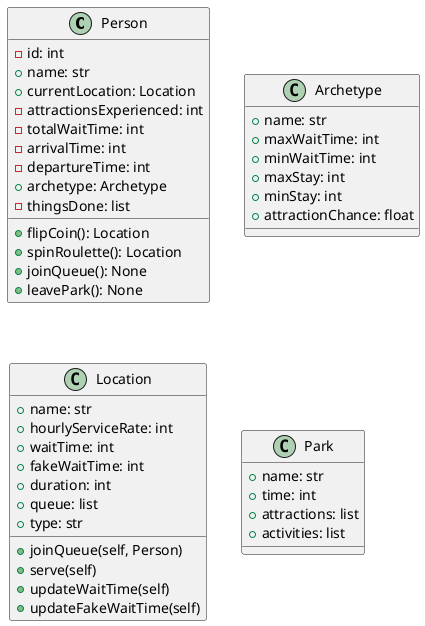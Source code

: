 @startuml

     ' skinparam style strictuml
     skinparam defaultTextAlignment center

     ' Class Declaration
     class Person {
          ' Variables
          -id: int
          +name: str
          +currentLocation: Location
          -attractionsExperienced: int
          -totalWaitTime: int
          -arrivalTime: int
          -departureTime: int
          +archetype: Archetype
          -thingsDone: list

          ' Methods
          +flipCoin(): Location
          +spinRoulette(): Location
          +joinQueue(): None
          +leavePark(): None
     }

     class Archetype {
          ' Variables
          +name: str
          +maxWaitTime: int
          +minWaitTime: int
          +maxStay: int
          +minStay: int
          +attractionChance: float

          ' Methods

     }

     class Location {
          ' Variables
          +name: str
          +hourlyServiceRate: int
          +waitTime: int
          +fakeWaitTime: int
          +duration: int
          +queue: list
          +type: str

          ' Methods
          +joinQueue(self, Person)
          +serve(self)
          +updateWaitTime(self)
          +updateFakeWaitTime(self)
     }

     class Park {
          ' Variables
          +name: str
          +time: int
          +attractions: list
          +activities: list

          ' Methods
     }

     ' Relationships

@enduml